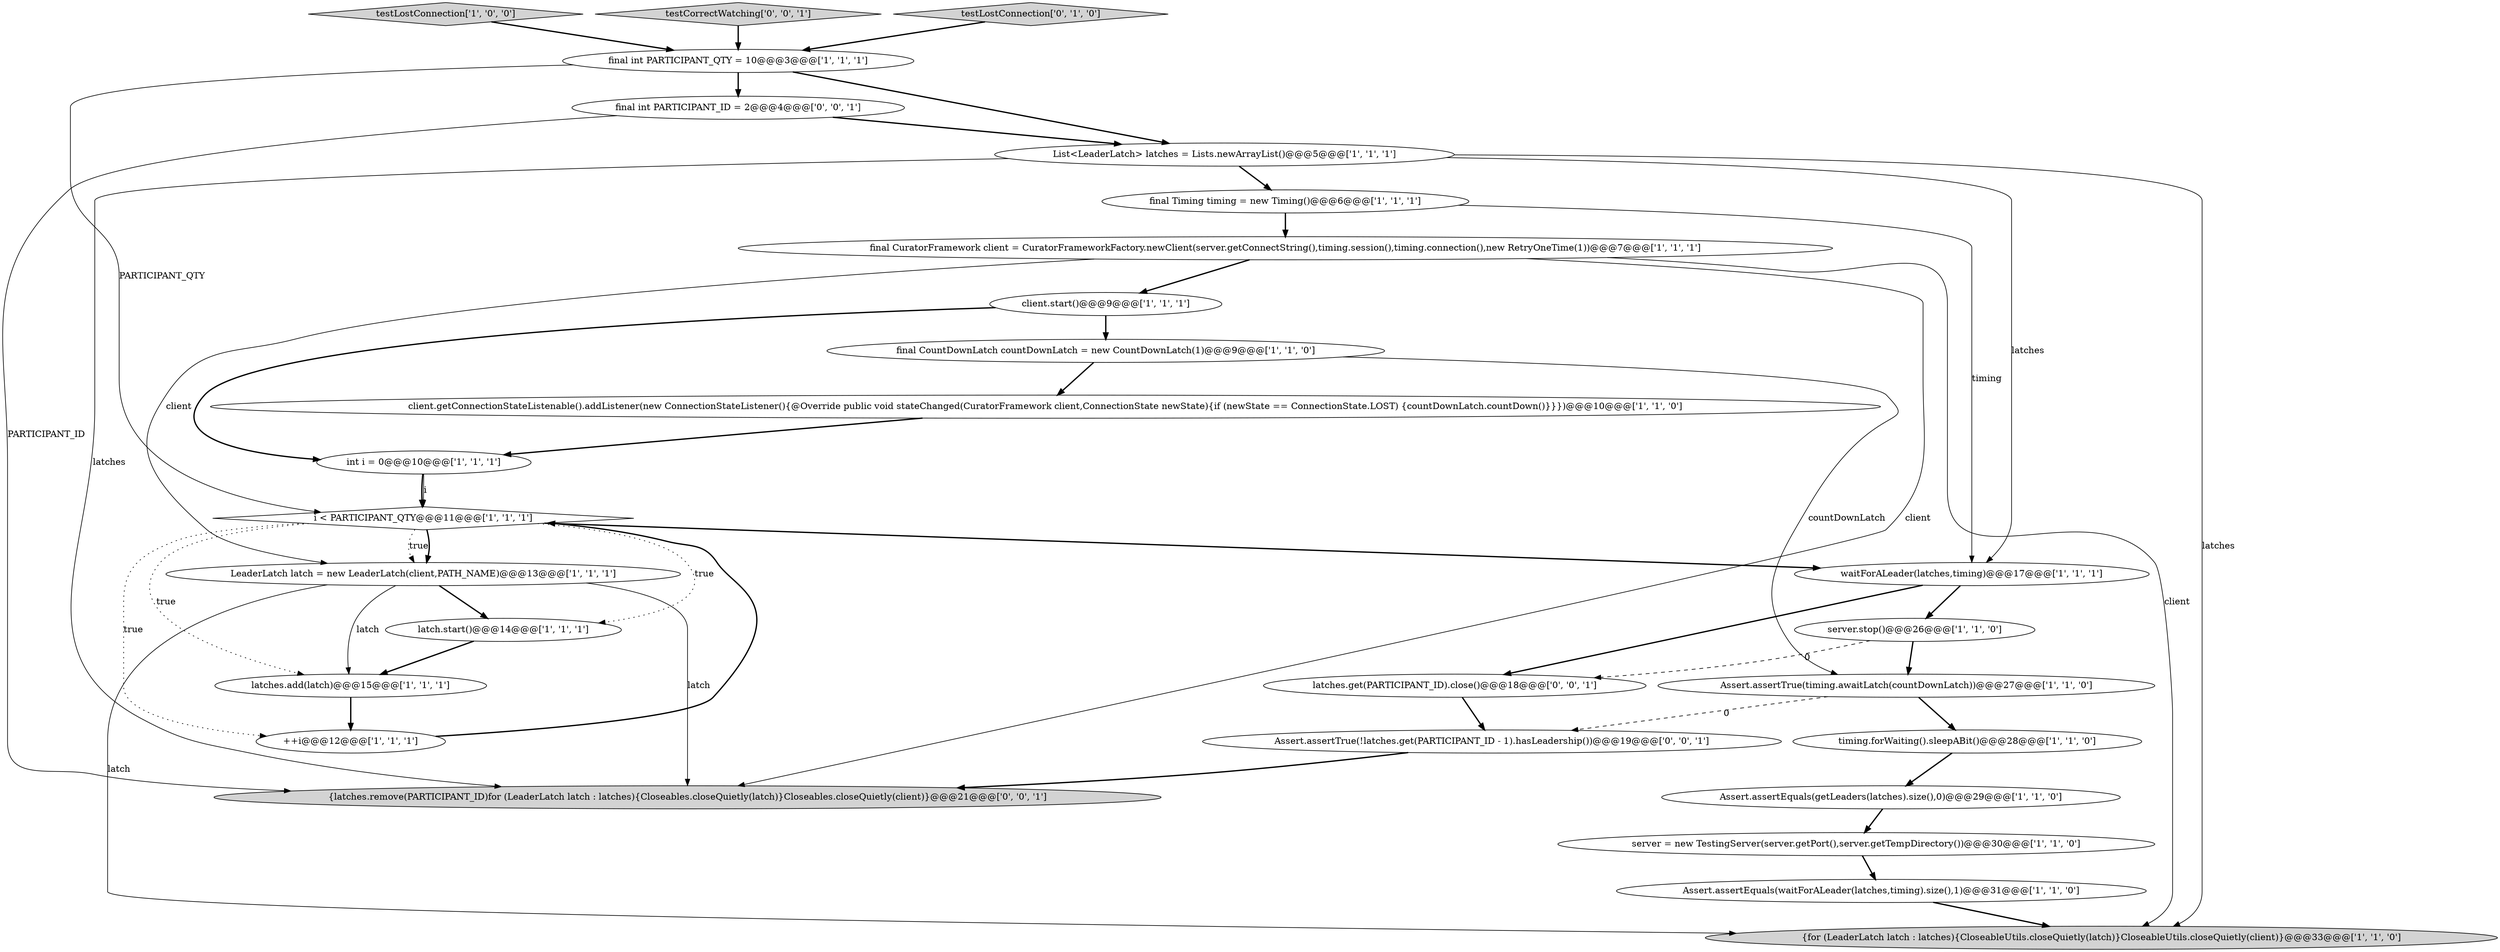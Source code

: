 digraph {
11 [style = filled, label = "int i = 0@@@10@@@['1', '1', '1']", fillcolor = white, shape = ellipse image = "AAA0AAABBB1BBB"];
13 [style = filled, label = "client.getConnectionStateListenable().addListener(new ConnectionStateListener(){@Override public void stateChanged(CuratorFramework client,ConnectionState newState){if (newState == ConnectionState.LOST) {countDownLatch.countDown()}}})@@@10@@@['1', '1', '0']", fillcolor = white, shape = ellipse image = "AAA0AAABBB1BBB"];
10 [style = filled, label = "List<LeaderLatch> latches = Lists.newArrayList()@@@5@@@['1', '1', '1']", fillcolor = white, shape = ellipse image = "AAA0AAABBB1BBB"];
17 [style = filled, label = "final CuratorFramework client = CuratorFrameworkFactory.newClient(server.getConnectString(),timing.session(),timing.connection(),new RetryOneTime(1))@@@7@@@['1', '1', '1']", fillcolor = white, shape = ellipse image = "AAA0AAABBB1BBB"];
15 [style = filled, label = "testLostConnection['1', '0', '0']", fillcolor = lightgray, shape = diamond image = "AAA0AAABBB1BBB"];
8 [style = filled, label = "latch.start()@@@14@@@['1', '1', '1']", fillcolor = white, shape = ellipse image = "AAA0AAABBB1BBB"];
6 [style = filled, label = "latches.add(latch)@@@15@@@['1', '1', '1']", fillcolor = white, shape = ellipse image = "AAA0AAABBB1BBB"];
4 [style = filled, label = "final Timing timing = new Timing()@@@6@@@['1', '1', '1']", fillcolor = white, shape = ellipse image = "AAA0AAABBB1BBB"];
14 [style = filled, label = "timing.forWaiting().sleepABit()@@@28@@@['1', '1', '0']", fillcolor = white, shape = ellipse image = "AAA0AAABBB1BBB"];
27 [style = filled, label = "testCorrectWatching['0', '0', '1']", fillcolor = lightgray, shape = diamond image = "AAA0AAABBB3BBB"];
19 [style = filled, label = "final CountDownLatch countDownLatch = new CountDownLatch(1)@@@9@@@['1', '1', '0']", fillcolor = white, shape = ellipse image = "AAA0AAABBB1BBB"];
16 [style = filled, label = "server.stop()@@@26@@@['1', '1', '0']", fillcolor = white, shape = ellipse image = "AAA0AAABBB1BBB"];
23 [style = filled, label = "final int PARTICIPANT_ID = 2@@@4@@@['0', '0', '1']", fillcolor = white, shape = ellipse image = "AAA0AAABBB3BBB"];
20 [style = filled, label = "i < PARTICIPANT_QTY@@@11@@@['1', '1', '1']", fillcolor = white, shape = diamond image = "AAA0AAABBB1BBB"];
5 [style = filled, label = "client.start()@@@9@@@['1', '1', '1']", fillcolor = white, shape = ellipse image = "AAA0AAABBB1BBB"];
26 [style = filled, label = "latches.get(PARTICIPANT_ID).close()@@@18@@@['0', '0', '1']", fillcolor = white, shape = ellipse image = "AAA0AAABBB3BBB"];
7 [style = filled, label = "++i@@@12@@@['1', '1', '1']", fillcolor = white, shape = ellipse image = "AAA0AAABBB1BBB"];
3 [style = filled, label = "{for (LeaderLatch latch : latches){CloseableUtils.closeQuietly(latch)}CloseableUtils.closeQuietly(client)}@@@33@@@['1', '1', '0']", fillcolor = lightgray, shape = ellipse image = "AAA0AAABBB1BBB"];
18 [style = filled, label = "server = new TestingServer(server.getPort(),server.getTempDirectory())@@@30@@@['1', '1', '0']", fillcolor = white, shape = ellipse image = "AAA0AAABBB1BBB"];
21 [style = filled, label = "LeaderLatch latch = new LeaderLatch(client,PATH_NAME)@@@13@@@['1', '1', '1']", fillcolor = white, shape = ellipse image = "AAA0AAABBB1BBB"];
2 [style = filled, label = "final int PARTICIPANT_QTY = 10@@@3@@@['1', '1', '1']", fillcolor = white, shape = ellipse image = "AAA0AAABBB1BBB"];
22 [style = filled, label = "testLostConnection['0', '1', '0']", fillcolor = lightgray, shape = diamond image = "AAA0AAABBB2BBB"];
1 [style = filled, label = "Assert.assertEquals(getLeaders(latches).size(),0)@@@29@@@['1', '1', '0']", fillcolor = white, shape = ellipse image = "AAA0AAABBB1BBB"];
0 [style = filled, label = "Assert.assertTrue(timing.awaitLatch(countDownLatch))@@@27@@@['1', '1', '0']", fillcolor = white, shape = ellipse image = "AAA0AAABBB1BBB"];
24 [style = filled, label = "Assert.assertTrue(!latches.get(PARTICIPANT_ID - 1).hasLeadership())@@@19@@@['0', '0', '1']", fillcolor = white, shape = ellipse image = "AAA0AAABBB3BBB"];
25 [style = filled, label = "{latches.remove(PARTICIPANT_ID)for (LeaderLatch latch : latches){Closeables.closeQuietly(latch)}Closeables.closeQuietly(client)}@@@21@@@['0', '0', '1']", fillcolor = lightgray, shape = ellipse image = "AAA0AAABBB3BBB"];
12 [style = filled, label = "Assert.assertEquals(waitForALeader(latches,timing).size(),1)@@@31@@@['1', '1', '0']", fillcolor = white, shape = ellipse image = "AAA0AAABBB1BBB"];
9 [style = filled, label = "waitForALeader(latches,timing)@@@17@@@['1', '1', '1']", fillcolor = white, shape = ellipse image = "AAA0AAABBB1BBB"];
11->20 [style = bold, label=""];
17->5 [style = bold, label=""];
16->0 [style = bold, label=""];
15->2 [style = bold, label=""];
10->9 [style = solid, label="latches"];
22->2 [style = bold, label=""];
4->17 [style = bold, label=""];
10->25 [style = solid, label="latches"];
20->9 [style = bold, label=""];
20->8 [style = dotted, label="true"];
21->8 [style = bold, label=""];
18->12 [style = bold, label=""];
17->3 [style = solid, label="client"];
1->18 [style = bold, label=""];
8->6 [style = bold, label=""];
11->20 [style = solid, label="i"];
7->20 [style = bold, label=""];
20->7 [style = dotted, label="true"];
20->21 [style = dotted, label="true"];
17->25 [style = solid, label="client"];
2->10 [style = bold, label=""];
26->24 [style = bold, label=""];
13->11 [style = bold, label=""];
9->16 [style = bold, label=""];
14->1 [style = bold, label=""];
20->21 [style = bold, label=""];
9->26 [style = bold, label=""];
17->21 [style = solid, label="client"];
5->19 [style = bold, label=""];
2->23 [style = bold, label=""];
16->26 [style = dashed, label="0"];
0->14 [style = bold, label=""];
21->25 [style = solid, label="latch"];
19->13 [style = bold, label=""];
24->25 [style = bold, label=""];
2->20 [style = solid, label="PARTICIPANT_QTY"];
10->4 [style = bold, label=""];
23->10 [style = bold, label=""];
19->0 [style = solid, label="countDownLatch"];
0->24 [style = dashed, label="0"];
5->11 [style = bold, label=""];
12->3 [style = bold, label=""];
6->7 [style = bold, label=""];
21->6 [style = solid, label="latch"];
21->3 [style = solid, label="latch"];
10->3 [style = solid, label="latches"];
27->2 [style = bold, label=""];
23->25 [style = solid, label="PARTICIPANT_ID"];
20->6 [style = dotted, label="true"];
4->9 [style = solid, label="timing"];
}

